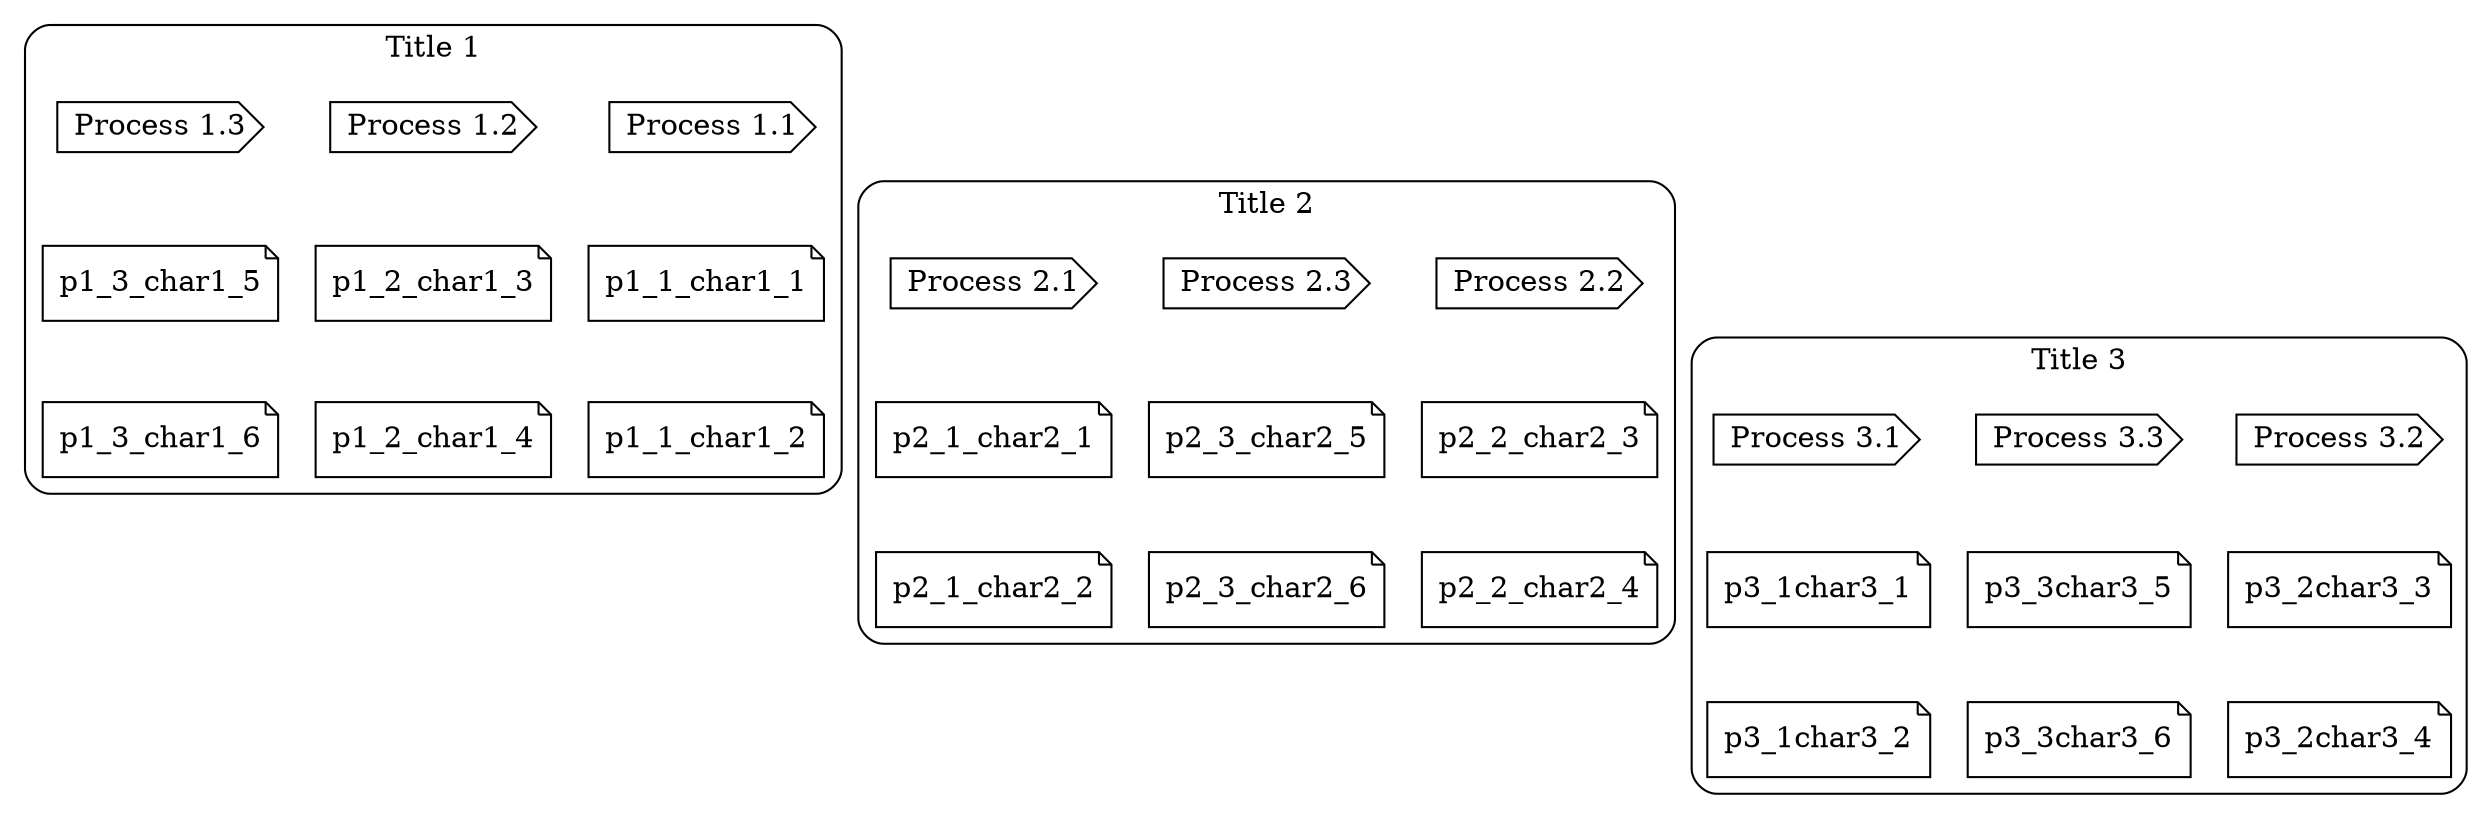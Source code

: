 digraph G {
    rankdir = TB;
    // Top to bottom layout
    
    node [shape = box; style = rounded;];
    // Rounded rectangles for titles
    subgraph cluster_title1 {
        label = "Title 1";
        style = "filled, rounded";
        // Fill the background
        fillcolor = white;
        // Specify the fill color
        rankdir = TB;
        // Top to bottom layout
        node [shape = cds;];
        process1_1 [label = "Process 1.1";];
        process1_2 [label = "Process 1.2";];
        process1_3 [label = "Process 1.3";];
        node [shape = note;];
        process1_1 -> p1_1_char1_1 -> p1_1_char1_2 [style = "invis";];
        process1_2 -> p1_2_char1_3 -> p1_2_char1_4 [style = "invis";];
        process1_3 -> p1_3_char1_5 -> p1_3_char1_6 [style = "invis";];
    }
    
    subgraph cluster_title2 {
        label = "Title 2";
        style = "filled, rounded";
        // Fill the background
        fillcolor = white;
        // Specify the fill color
        rankdir = TB;
        // Top to bottom layout
        node [shape = cds;];
        process2_1 [label = "Process 2.1";];
        process2_2 [label = "Process 2.2";];
        process2_3 [label = "Process 2.3";];
        node [shape = note;];
        process2_1 -> p2_1_char2_1 -> p2_1_char2_2 [style = "invis";];
        process2_2 -> p2_2_char2_3 -> p2_2_char2_4 [style = "invis";];
        process2_3 -> p2_3_char2_5 -> p2_3_char2_6 [style = "invis";];
    }
    
    subgraph cluster_title3 {
        label = "Title 3";
        style = "filled, rounded";
        // Fill the background
        fillcolor = white;
        // Specify the fill color
        rankdir = TB;
        // Top to bottom layout
        node [shape = cds;];
        process3_1 [label = "Process 3.1";];
        process3_2 [label = "Process 3.2";];
        process3_3 [label = "Process 3.3";];
        node [shape = note;];
        process3_1 -> p3_1char3_1 -> p3_1char3_2 [style = "invis";];
        process3_2 -> p3_2char3_3 -> p3_2char3_4 [style = "invis";];
        process3_3 -> p3_3char3_5 -> p3_3char3_6 [style = "invis";];
    }
    
    // Edge between titles
    process1_1 -> process2_1 [style = "invis";];
    process2_1 -> process3_1 [style = "invis";];
    
    // Edge between processes
    p1_1_char1_2 -> p2_1_char2_2 -> p3_1char3_2 [style = "invis";];
}